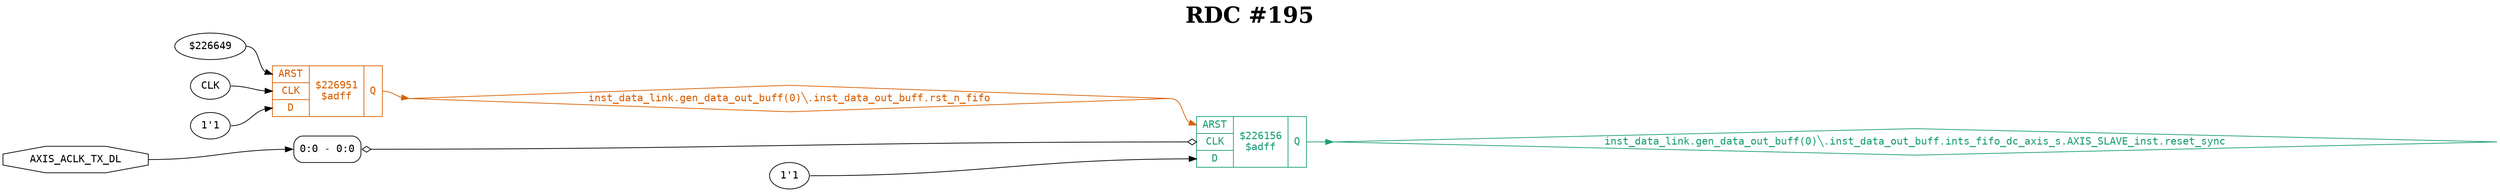 digraph "spacefibre_light_top" {
label=<<b>RDC #195</b>>;
labelloc="t"
fontsize="30"
node ["fontname"="Courier"]
edge ["fontname"="Courier"]
rankdir="LR";
remincross=true;
n1 [ shape=octagon, label="AXIS_ACLK_TX_DL", color="black", fontcolor="black", href="/src/ip_spacefibre_light_top/spacefibre_light_top.vhd#58" ];
n2 [ shape=diamond, label="inst_data_link.gen_data_out_buff(0)&#9586;.inst_data_out_buff.ints_fifo_dc_axis_s.AXIS_SLAVE_inst.reset_sync", colorscheme="dark28", color="1", fontcolor="1", href="/src/ip/fifo_dc_axis_to_custom/AXIS_SLAVE.vhd#47" ];
n3 [ shape=diamond, label="inst_data_link.gen_data_out_buff(0)&#9586;.inst_data_out_buff.rst_n_fifo", colorscheme="dark28", color="2", fontcolor="2", href="/src/module_data_link/data_out_buf.vhd#165" ];
{ rank="source"; n1;}
{ rank="sink";}
v0 [ label="$226649" ];
v1 [ label="CLK" ];
v2 [ label="1'1" ];
c8 [ shape=record, label="{{<p4> ARST|<p5> CLK|<p6> D}|$226951\n$adff|{<p7> Q}}", colorscheme="dark28", color="2", fontcolor="2" , href="/src/module_data_link/data_out_buf.vhd#225"  ];
v4 [ label="1'1" ];
c9 [ shape=record, label="{{<p4> ARST|<p5> CLK|<p6> D}|$226156\n$adff|{<p7> Q}}", colorscheme="dark28", color="1", fontcolor="1" , href="/src/ip/fifo_dc_axis_to_custom/AXIS_SLAVE.vhd#56"  ];
x3 [ shape=record, style=rounded, label="<s0> 0:0 - 0:0 ", color="black", fontcolor="black" ];
x3:e -> c9:p5:w [arrowhead=odiamond, arrowtail=odiamond, dir=both, color="black", fontcolor="black", label=""];
n1:e -> x3:s0:w [color="black", fontcolor="black", label=""];
c9:p7:e -> n2:w [colorscheme="dark28", color="1", fontcolor="1", label=""];
c8:p7:e -> n3:w [colorscheme="dark28", color="2", fontcolor="2", label=""];
n3:e -> c9:p4:w [colorscheme="dark28", color="2", fontcolor="2", label=""];
v0:e -> c8:p4:w [color="black", fontcolor="black", label=""];
v1:e -> c8:p5:w [color="black", fontcolor="black", label=""];
v2:e -> c8:p6:w [color="black", fontcolor="black", label=""];
v4:e -> c9:p6:w [color="black", fontcolor="black", label=""];
}

